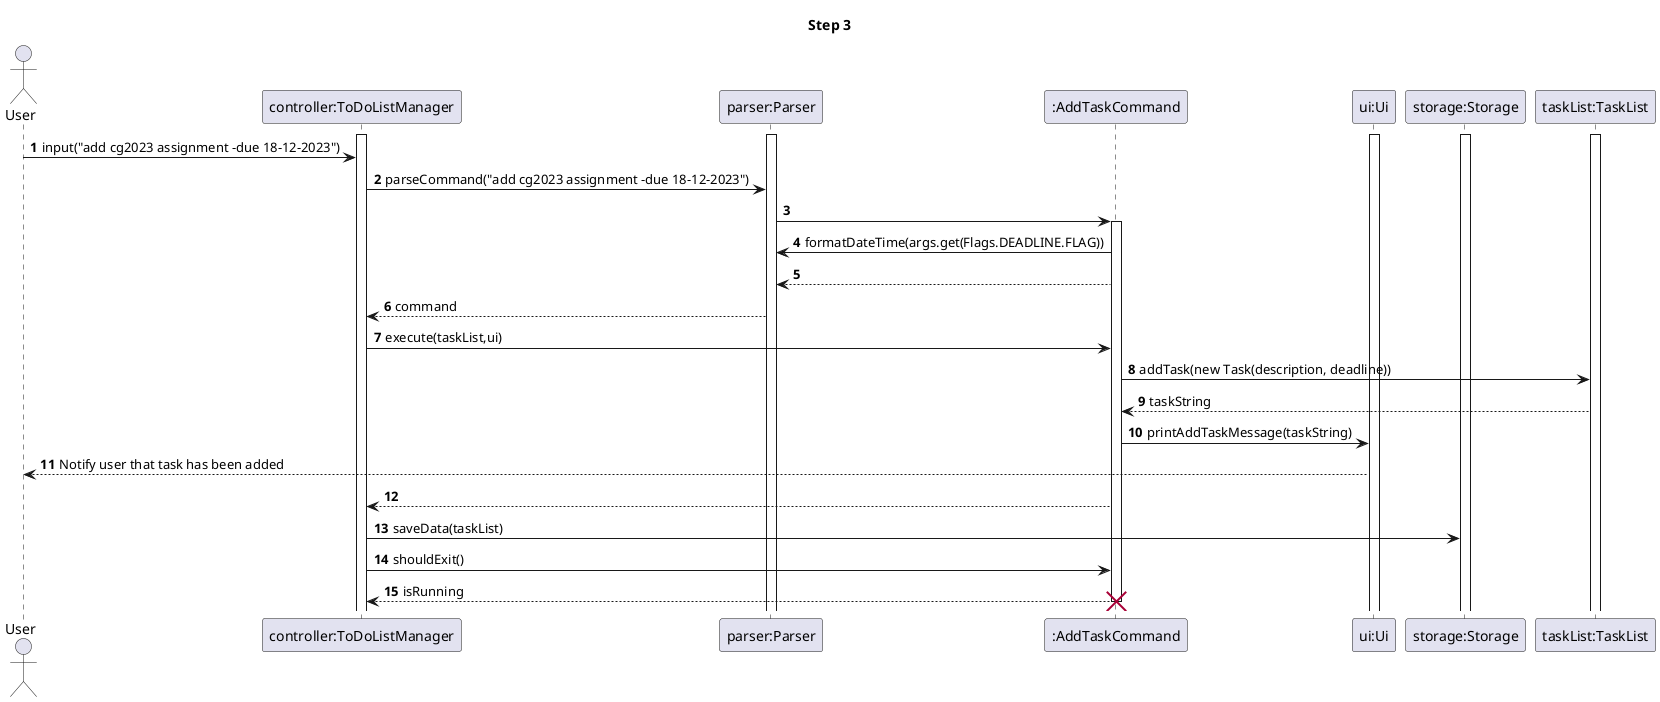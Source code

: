 @startuml
'https://plantuml.com/sequence-diagram

autonumber

actor User
participant "controller:ToDoListManager" as ToDoListManager
participant "parser:Parser" as Parser
participant ":AddTaskCommand" as AddTaskCommand
participant "ui:Ui" as Ui
participant "storage:Storage" as Storage
participant "taskList:TaskList" as TaskList

title Step 3
activate Storage
activate ToDoListManager
activate Parser
activate TaskList
activate Ui
User -> ToDoListManager:input("add cg2023 assignment -due 18-12-2023")
ToDoListManager -> Parser:parseCommand("add cg2023 assignment -due 18-12-2023")

Parser -> AddTaskCommand
activate AddTaskCommand
AddTaskCommand -> Parser:formatDateTime(args.get(Flags.DEADLINE.FLAG))
Parser <-- AddTaskCommand
ToDoListManager <-- Parser:command
ToDoListManager -> AddTaskCommand:execute(taskList,ui)
AddTaskCommand -> TaskList:addTask(new Task(description, deadline))
AddTaskCommand <-- TaskList:taskString
AddTaskCommand -> Ui:printAddTaskMessage(taskString)
Ui --> User:Notify user that task has been added
ToDoListManager <-- AddTaskCommand

ToDoListManager -> Storage:saveData(taskList)
ToDoListManager -> AddTaskCommand:shouldExit()
ToDoListManager <-- AddTaskCommand:isRunning
destroy AddTaskCommand

@enduml